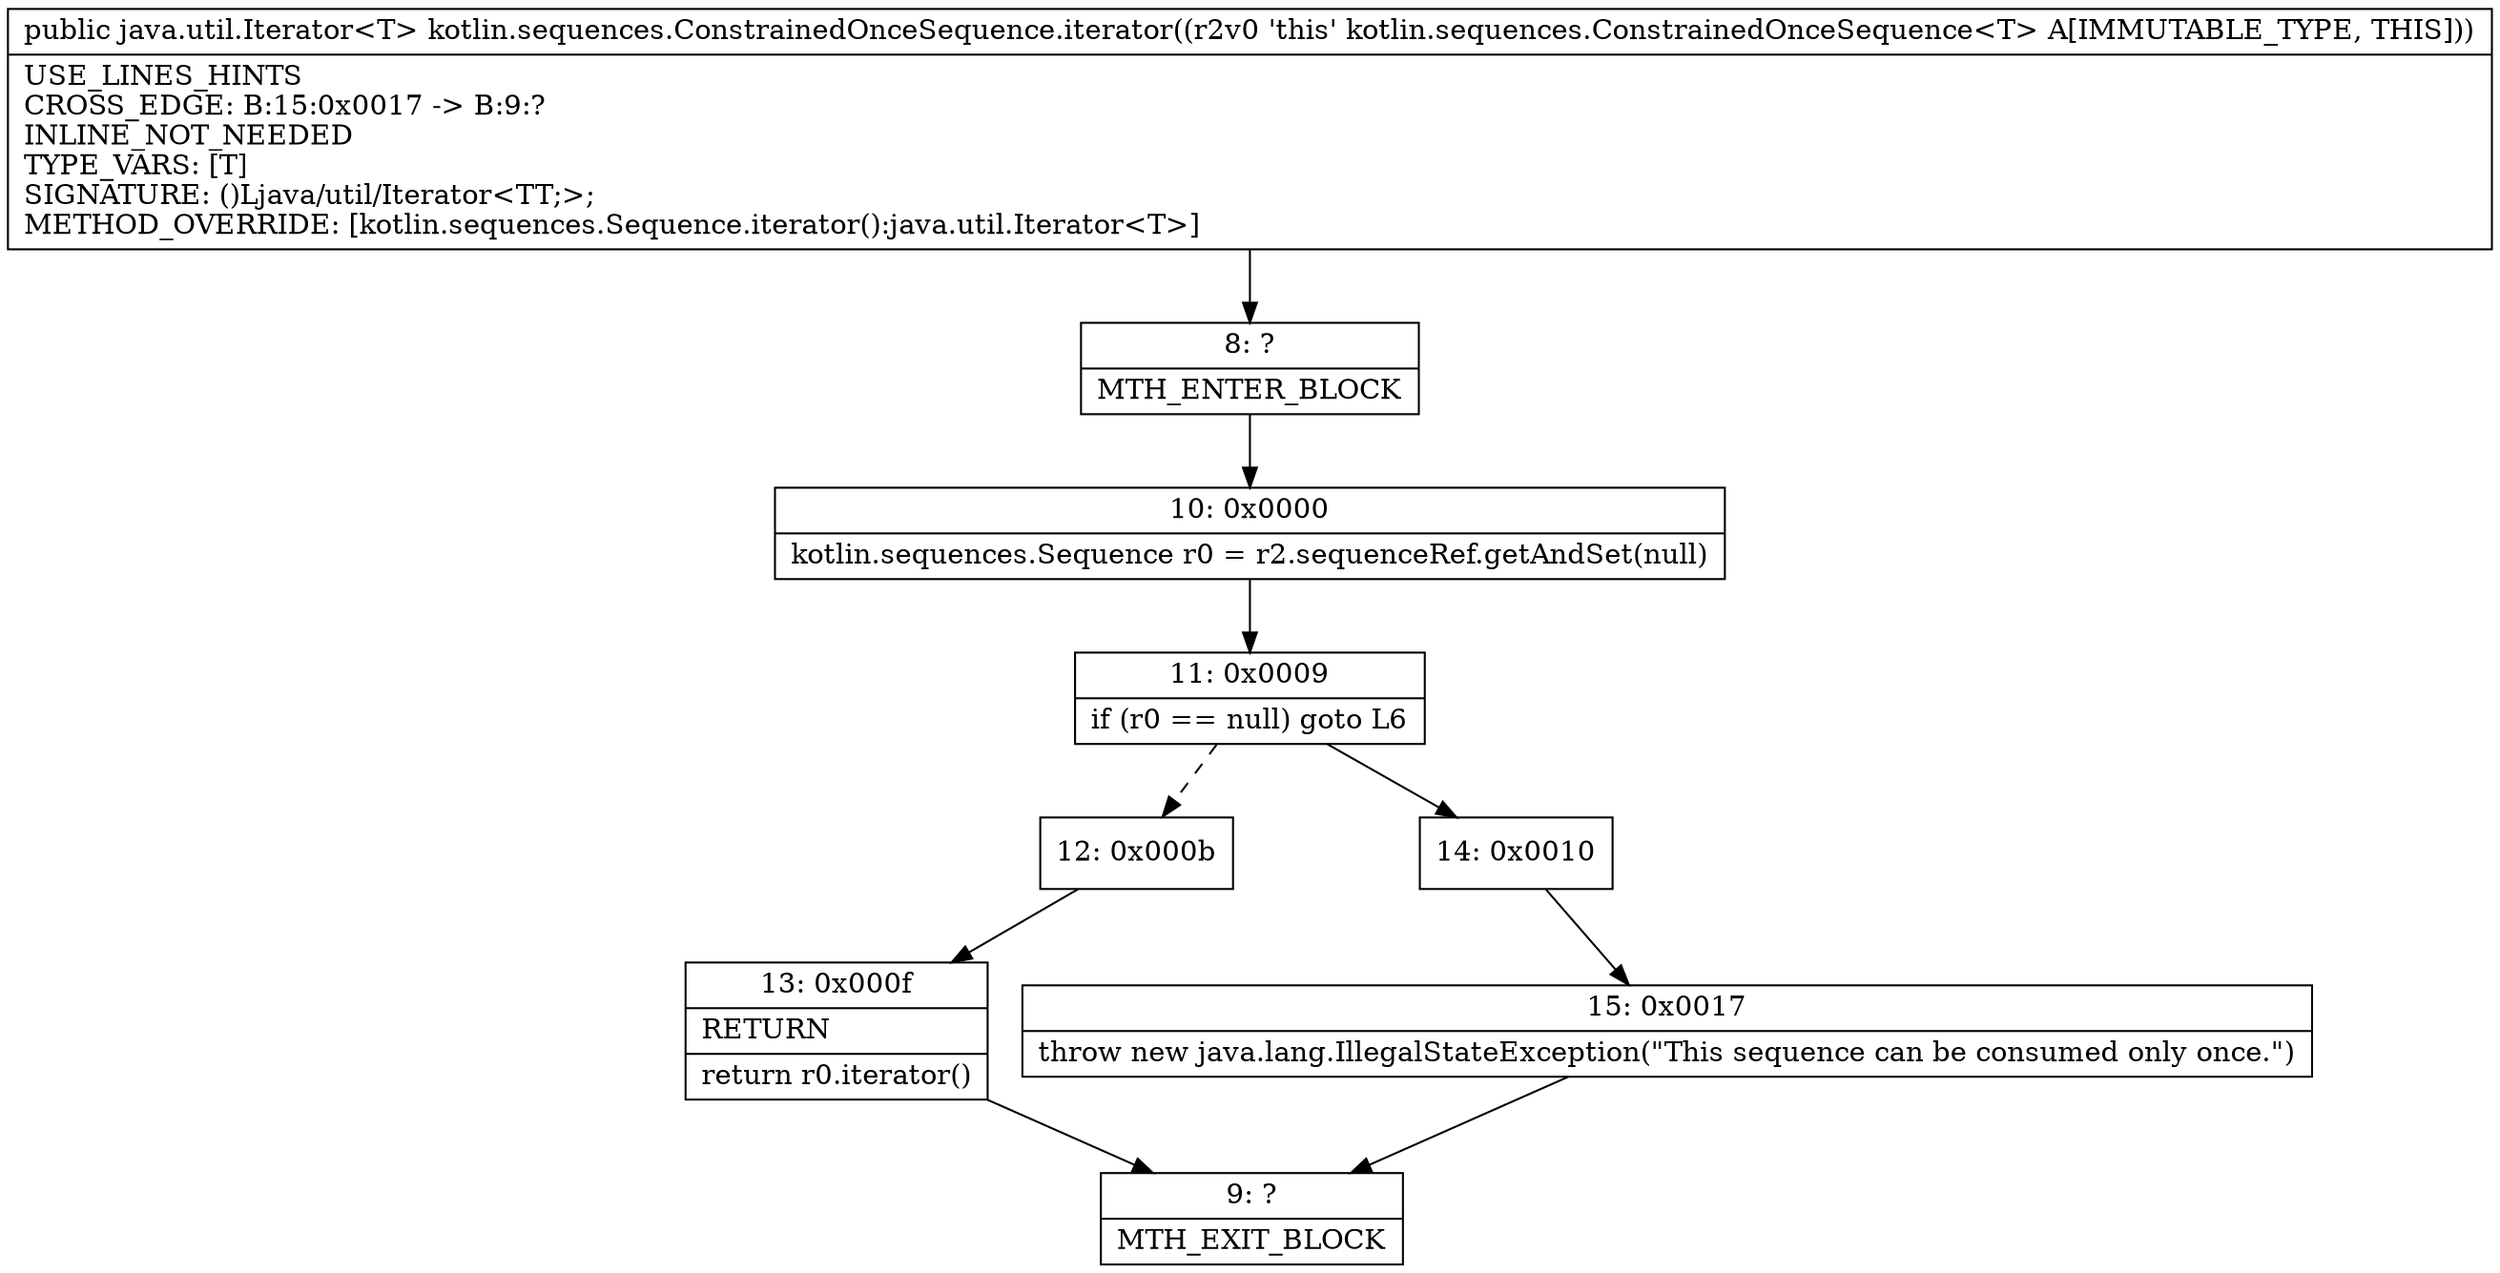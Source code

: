 digraph "CFG forkotlin.sequences.ConstrainedOnceSequence.iterator()Ljava\/util\/Iterator;" {
Node_8 [shape=record,label="{8\:\ ?|MTH_ENTER_BLOCK\l}"];
Node_10 [shape=record,label="{10\:\ 0x0000|kotlin.sequences.Sequence r0 = r2.sequenceRef.getAndSet(null)\l}"];
Node_11 [shape=record,label="{11\:\ 0x0009|if (r0 == null) goto L6\l}"];
Node_12 [shape=record,label="{12\:\ 0x000b}"];
Node_13 [shape=record,label="{13\:\ 0x000f|RETURN\l|return r0.iterator()\l}"];
Node_9 [shape=record,label="{9\:\ ?|MTH_EXIT_BLOCK\l}"];
Node_14 [shape=record,label="{14\:\ 0x0010}"];
Node_15 [shape=record,label="{15\:\ 0x0017|throw new java.lang.IllegalStateException(\"This sequence can be consumed only once.\")\l}"];
MethodNode[shape=record,label="{public java.util.Iterator\<T\> kotlin.sequences.ConstrainedOnceSequence.iterator((r2v0 'this' kotlin.sequences.ConstrainedOnceSequence\<T\> A[IMMUTABLE_TYPE, THIS]))  | USE_LINES_HINTS\lCROSS_EDGE: B:15:0x0017 \-\> B:9:?\lINLINE_NOT_NEEDED\lTYPE_VARS: [T]\lSIGNATURE: ()Ljava\/util\/Iterator\<TT;\>;\lMETHOD_OVERRIDE: [kotlin.sequences.Sequence.iterator():java.util.Iterator\<T\>]\l}"];
MethodNode -> Node_8;Node_8 -> Node_10;
Node_10 -> Node_11;
Node_11 -> Node_12[style=dashed];
Node_11 -> Node_14;
Node_12 -> Node_13;
Node_13 -> Node_9;
Node_14 -> Node_15;
Node_15 -> Node_9;
}

